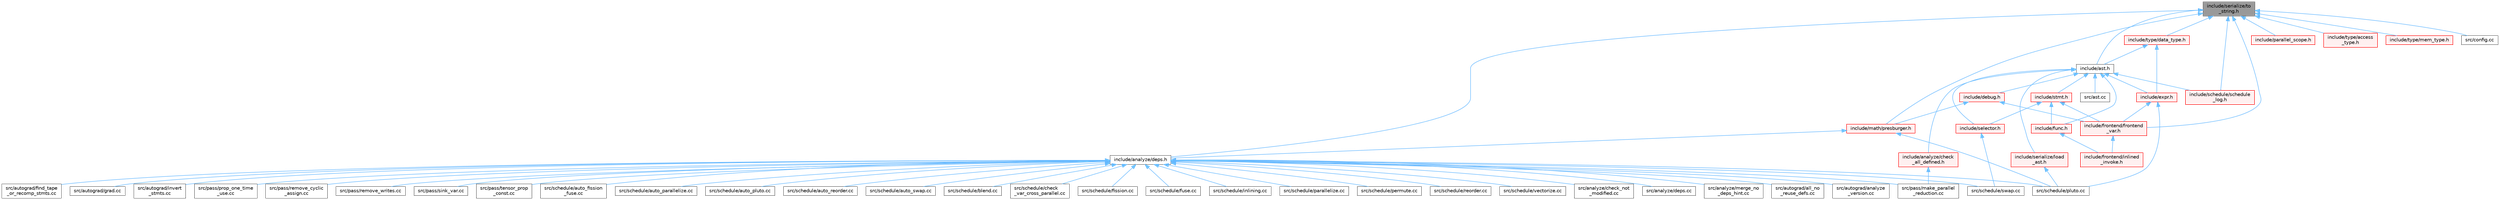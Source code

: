 digraph "include/serialize/to_string.h"
{
 // LATEX_PDF_SIZE
  bgcolor="transparent";
  edge [fontname=Helvetica,fontsize=10,labelfontname=Helvetica,labelfontsize=10];
  node [fontname=Helvetica,fontsize=10,shape=box,height=0.2,width=0.4];
  Node1 [label="include/serialize/to\l_string.h",height=0.2,width=0.4,color="gray40", fillcolor="grey60", style="filled", fontcolor="black",tooltip=" "];
  Node1 -> Node2 [dir="back",color="steelblue1",style="solid"];
  Node2 [label="include/analyze/deps.h",height=0.2,width=0.4,color="grey40", fillcolor="white", style="filled",URL="$deps_8h.html",tooltip=" "];
  Node2 -> Node3 [dir="back",color="steelblue1",style="solid"];
  Node3 [label="src/analyze/check_not\l_modified.cc",height=0.2,width=0.4,color="grey40", fillcolor="white", style="filled",URL="$check__not__modified_8cc.html",tooltip=" "];
  Node2 -> Node4 [dir="back",color="steelblue1",style="solid"];
  Node4 [label="src/analyze/deps.cc",height=0.2,width=0.4,color="grey40", fillcolor="white", style="filled",URL="$deps_8cc.html",tooltip=" "];
  Node2 -> Node5 [dir="back",color="steelblue1",style="solid"];
  Node5 [label="src/analyze/merge_no\l_deps_hint.cc",height=0.2,width=0.4,color="grey40", fillcolor="white", style="filled",URL="$merge__no__deps__hint_8cc.html",tooltip=" "];
  Node2 -> Node6 [dir="back",color="steelblue1",style="solid"];
  Node6 [label="src/autograd/all_no\l_reuse_defs.cc",height=0.2,width=0.4,color="grey40", fillcolor="white", style="filled",URL="$all__no__reuse__defs_8cc.html",tooltip=" "];
  Node2 -> Node7 [dir="back",color="steelblue1",style="solid"];
  Node7 [label="src/autograd/analyze\l_version.cc",height=0.2,width=0.4,color="grey40", fillcolor="white", style="filled",URL="$analyze__version_8cc.html",tooltip=" "];
  Node2 -> Node8 [dir="back",color="steelblue1",style="solid"];
  Node8 [label="src/autograd/find_tape\l_or_recomp_stmts.cc",height=0.2,width=0.4,color="grey40", fillcolor="white", style="filled",URL="$find__tape__or__recomp__stmts_8cc.html",tooltip=" "];
  Node2 -> Node9 [dir="back",color="steelblue1",style="solid"];
  Node9 [label="src/autograd/grad.cc",height=0.2,width=0.4,color="grey40", fillcolor="white", style="filled",URL="$grad_8cc.html",tooltip=" "];
  Node2 -> Node10 [dir="back",color="steelblue1",style="solid"];
  Node10 [label="src/autograd/invert\l_stmts.cc",height=0.2,width=0.4,color="grey40", fillcolor="white", style="filled",URL="$invert__stmts_8cc.html",tooltip=" "];
  Node2 -> Node11 [dir="back",color="steelblue1",style="solid"];
  Node11 [label="src/pass/make_parallel\l_reduction.cc",height=0.2,width=0.4,color="grey40", fillcolor="white", style="filled",URL="$make__parallel__reduction_8cc.html",tooltip=" "];
  Node2 -> Node12 [dir="back",color="steelblue1",style="solid"];
  Node12 [label="src/pass/prop_one_time\l_use.cc",height=0.2,width=0.4,color="grey40", fillcolor="white", style="filled",URL="$prop__one__time__use_8cc.html",tooltip=" "];
  Node2 -> Node13 [dir="back",color="steelblue1",style="solid"];
  Node13 [label="src/pass/remove_cyclic\l_assign.cc",height=0.2,width=0.4,color="grey40", fillcolor="white", style="filled",URL="$remove__cyclic__assign_8cc.html",tooltip=" "];
  Node2 -> Node14 [dir="back",color="steelblue1",style="solid"];
  Node14 [label="src/pass/remove_writes.cc",height=0.2,width=0.4,color="grey40", fillcolor="white", style="filled",URL="$remove__writes_8cc.html",tooltip=" "];
  Node2 -> Node15 [dir="back",color="steelblue1",style="solid"];
  Node15 [label="src/pass/sink_var.cc",height=0.2,width=0.4,color="grey40", fillcolor="white", style="filled",URL="$sink__var_8cc.html",tooltip=" "];
  Node2 -> Node16 [dir="back",color="steelblue1",style="solid"];
  Node16 [label="src/pass/tensor_prop\l_const.cc",height=0.2,width=0.4,color="grey40", fillcolor="white", style="filled",URL="$tensor__prop__const_8cc.html",tooltip=" "];
  Node2 -> Node17 [dir="back",color="steelblue1",style="solid"];
  Node17 [label="src/schedule/auto_fission\l_fuse.cc",height=0.2,width=0.4,color="grey40", fillcolor="white", style="filled",URL="$auto__fission__fuse_8cc.html",tooltip=" "];
  Node2 -> Node18 [dir="back",color="steelblue1",style="solid"];
  Node18 [label="src/schedule/auto_parallelize.cc",height=0.2,width=0.4,color="grey40", fillcolor="white", style="filled",URL="$auto__parallelize_8cc.html",tooltip=" "];
  Node2 -> Node19 [dir="back",color="steelblue1",style="solid"];
  Node19 [label="src/schedule/auto_pluto.cc",height=0.2,width=0.4,color="grey40", fillcolor="white", style="filled",URL="$auto__pluto_8cc.html",tooltip=" "];
  Node2 -> Node20 [dir="back",color="steelblue1",style="solid"];
  Node20 [label="src/schedule/auto_reorder.cc",height=0.2,width=0.4,color="grey40", fillcolor="white", style="filled",URL="$auto__reorder_8cc.html",tooltip=" "];
  Node2 -> Node21 [dir="back",color="steelblue1",style="solid"];
  Node21 [label="src/schedule/auto_swap.cc",height=0.2,width=0.4,color="grey40", fillcolor="white", style="filled",URL="$auto__swap_8cc.html",tooltip=" "];
  Node2 -> Node22 [dir="back",color="steelblue1",style="solid"];
  Node22 [label="src/schedule/blend.cc",height=0.2,width=0.4,color="grey40", fillcolor="white", style="filled",URL="$blend_8cc.html",tooltip=" "];
  Node2 -> Node23 [dir="back",color="steelblue1",style="solid"];
  Node23 [label="src/schedule/check\l_var_cross_parallel.cc",height=0.2,width=0.4,color="grey40", fillcolor="white", style="filled",URL="$check__var__cross__parallel_8cc.html",tooltip=" "];
  Node2 -> Node24 [dir="back",color="steelblue1",style="solid"];
  Node24 [label="src/schedule/fission.cc",height=0.2,width=0.4,color="grey40", fillcolor="white", style="filled",URL="$fission_8cc.html",tooltip=" "];
  Node2 -> Node25 [dir="back",color="steelblue1",style="solid"];
  Node25 [label="src/schedule/fuse.cc",height=0.2,width=0.4,color="grey40", fillcolor="white", style="filled",URL="$fuse_8cc.html",tooltip=" "];
  Node2 -> Node26 [dir="back",color="steelblue1",style="solid"];
  Node26 [label="src/schedule/inlining.cc",height=0.2,width=0.4,color="grey40", fillcolor="white", style="filled",URL="$inlining_8cc.html",tooltip=" "];
  Node2 -> Node27 [dir="back",color="steelblue1",style="solid"];
  Node27 [label="src/schedule/parallelize.cc",height=0.2,width=0.4,color="grey40", fillcolor="white", style="filled",URL="$parallelize_8cc.html",tooltip=" "];
  Node2 -> Node28 [dir="back",color="steelblue1",style="solid"];
  Node28 [label="src/schedule/permute.cc",height=0.2,width=0.4,color="grey40", fillcolor="white", style="filled",URL="$permute_8cc.html",tooltip=" "];
  Node2 -> Node29 [dir="back",color="steelblue1",style="solid"];
  Node29 [label="src/schedule/pluto.cc",height=0.2,width=0.4,color="grey40", fillcolor="white", style="filled",URL="$pluto_8cc.html",tooltip=" "];
  Node2 -> Node30 [dir="back",color="steelblue1",style="solid"];
  Node30 [label="src/schedule/reorder.cc",height=0.2,width=0.4,color="grey40", fillcolor="white", style="filled",URL="$reorder_8cc.html",tooltip=" "];
  Node2 -> Node31 [dir="back",color="steelblue1",style="solid"];
  Node31 [label="src/schedule/swap.cc",height=0.2,width=0.4,color="grey40", fillcolor="white", style="filled",URL="$swap_8cc.html",tooltip=" "];
  Node2 -> Node32 [dir="back",color="steelblue1",style="solid"];
  Node32 [label="src/schedule/vectorize.cc",height=0.2,width=0.4,color="grey40", fillcolor="white", style="filled",URL="$vectorize_8cc.html",tooltip=" "];
  Node1 -> Node33 [dir="back",color="steelblue1",style="solid"];
  Node33 [label="include/ast.h",height=0.2,width=0.4,color="grey40", fillcolor="white", style="filled",URL="$ast_8h.html",tooltip=" "];
  Node33 -> Node34 [dir="back",color="steelblue1",style="solid"];
  Node34 [label="include/analyze/check\l_all_defined.h",height=0.2,width=0.4,color="red", fillcolor="#FFF0F0", style="filled",URL="$check__all__defined_8h.html",tooltip=" "];
  Node34 -> Node11 [dir="back",color="steelblue1",style="solid"];
  Node33 -> Node47 [dir="back",color="steelblue1",style="solid"];
  Node47 [label="include/debug.h",height=0.2,width=0.4,color="red", fillcolor="#FFF0F0", style="filled",URL="$debug_8h.html",tooltip=" "];
  Node47 -> Node48 [dir="back",color="steelblue1",style="solid"];
  Node48 [label="include/frontend/frontend\l_var.h",height=0.2,width=0.4,color="red", fillcolor="#FFF0F0", style="filled",URL="$frontend__var_8h.html",tooltip=" "];
  Node48 -> Node49 [dir="back",color="steelblue1",style="solid"];
  Node49 [label="include/frontend/inlined\l_invoke.h",height=0.2,width=0.4,color="red", fillcolor="#FFF0F0", style="filled",URL="$inlined__invoke_8h.html",tooltip=" "];
  Node47 -> Node52 [dir="back",color="steelblue1",style="solid"];
  Node52 [label="include/math/presburger.h",height=0.2,width=0.4,color="red", fillcolor="#FFF0F0", style="filled",URL="$presburger_8h.html",tooltip=" "];
  Node52 -> Node2 [dir="back",color="steelblue1",style="solid"];
  Node52 -> Node29 [dir="back",color="steelblue1",style="solid"];
  Node33 -> Node218 [dir="back",color="steelblue1",style="solid"];
  Node218 [label="include/expr.h",height=0.2,width=0.4,color="red", fillcolor="#FFF0F0", style="filled",URL="$expr_8h.html",tooltip=" "];
  Node218 -> Node48 [dir="back",color="steelblue1",style="solid"];
  Node218 -> Node29 [dir="back",color="steelblue1",style="solid"];
  Node33 -> Node231 [dir="back",color="steelblue1",style="solid"];
  Node231 [label="include/func.h",height=0.2,width=0.4,color="red", fillcolor="#FFF0F0", style="filled",URL="$func_8h.html",tooltip=" "];
  Node231 -> Node49 [dir="back",color="steelblue1",style="solid"];
  Node33 -> Node238 [dir="back",color="steelblue1",style="solid"];
  Node238 [label="include/schedule/schedule\l_log.h",height=0.2,width=0.4,color="red", fillcolor="#FFF0F0", style="filled",URL="$schedule__log_8h.html",tooltip=" "];
  Node33 -> Node251 [dir="back",color="steelblue1",style="solid"];
  Node251 [label="include/selector.h",height=0.2,width=0.4,color="red", fillcolor="#FFF0F0", style="filled",URL="$selector_8h.html",tooltip=" "];
  Node251 -> Node31 [dir="back",color="steelblue1",style="solid"];
  Node33 -> Node269 [dir="back",color="steelblue1",style="solid"];
  Node269 [label="include/serialize/load\l_ast.h",height=0.2,width=0.4,color="red", fillcolor="#FFF0F0", style="filled",URL="$load__ast_8h.html",tooltip=" "];
  Node269 -> Node29 [dir="back",color="steelblue1",style="solid"];
  Node33 -> Node222 [dir="back",color="steelblue1",style="solid"];
  Node222 [label="include/stmt.h",height=0.2,width=0.4,color="red", fillcolor="#FFF0F0", style="filled",URL="$stmt_8h.html",tooltip=" "];
  Node222 -> Node48 [dir="back",color="steelblue1",style="solid"];
  Node222 -> Node231 [dir="back",color="steelblue1",style="solid"];
  Node222 -> Node251 [dir="back",color="steelblue1",style="solid"];
  Node33 -> Node165 [dir="back",color="steelblue1",style="solid"];
  Node165 [label="src/ast.cc",height=0.2,width=0.4,color="grey40", fillcolor="white", style="filled",URL="$ast_8cc.html",tooltip=" "];
  Node1 -> Node48 [dir="back",color="steelblue1",style="solid"];
  Node1 -> Node52 [dir="back",color="steelblue1",style="solid"];
  Node1 -> Node271 [dir="back",color="steelblue1",style="solid"];
  Node271 [label="include/parallel_scope.h",height=0.2,width=0.4,color="red", fillcolor="#FFF0F0", style="filled",URL="$parallel__scope_8h.html",tooltip=" "];
  Node1 -> Node238 [dir="back",color="steelblue1",style="solid"];
  Node1 -> Node272 [dir="back",color="steelblue1",style="solid"];
  Node272 [label="include/type/access\l_type.h",height=0.2,width=0.4,color="red", fillcolor="#FFF0F0", style="filled",URL="$access__type_8h.html",tooltip=" "];
  Node1 -> Node273 [dir="back",color="steelblue1",style="solid"];
  Node273 [label="include/type/data_type.h",height=0.2,width=0.4,color="red", fillcolor="#FFF0F0", style="filled",URL="$data__type_8h.html",tooltip=" "];
  Node273 -> Node33 [dir="back",color="steelblue1",style="solid"];
  Node273 -> Node218 [dir="back",color="steelblue1",style="solid"];
  Node1 -> Node275 [dir="back",color="steelblue1",style="solid"];
  Node275 [label="include/type/mem_type.h",height=0.2,width=0.4,color="red", fillcolor="#FFF0F0", style="filled",URL="$mem__type_8h.html",tooltip=" "];
  Node1 -> Node266 [dir="back",color="steelblue1",style="solid"];
  Node266 [label="src/config.cc",height=0.2,width=0.4,color="grey40", fillcolor="white", style="filled",URL="$config_8cc.html",tooltip=" "];
}
